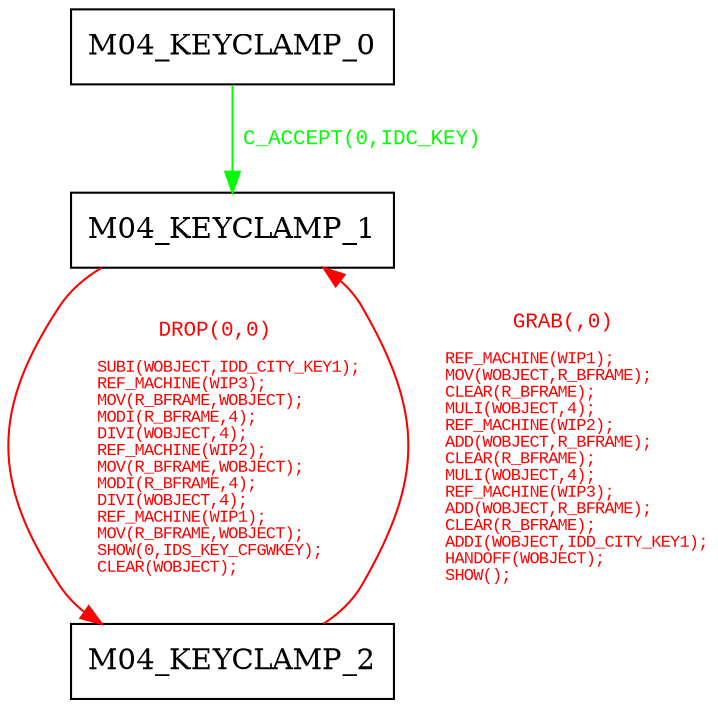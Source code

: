 digraph {
 node [shape=record];
"M04_KEYCLAMP_0" -> "M04_KEYCLAMP_1"[color=green, fontcolor=green, label=< <font face="Courier New" point-size="10">
C_ACCEPT(0,IDC_KEY)<br/>
</font>>];
"M04_KEYCLAMP_1" -> "M04_KEYCLAMP_2"[color=red, fontcolor=red, label=< <font face="Courier New" point-size="10">
DROP(0,0)<br/>
<font point-size="8"><br align="left"/>
    SUBI(WOBJECT,IDD_CITY_KEY1);<br align="left"/>
    REF_MACHINE(WIP3);<br align="left"/>
    MOV(R_BFRAME,WOBJECT);<br align="left"/>
    MODI(R_BFRAME,4);<br align="left"/>
    DIVI(WOBJECT,4);<br align="left"/>
    REF_MACHINE(WIP2);<br align="left"/>
    MOV(R_BFRAME,WOBJECT);<br align="left"/>
    MODI(R_BFRAME,4);<br align="left"/>
    DIVI(WOBJECT,4);<br align="left"/>
    REF_MACHINE(WIP1);<br align="left"/>
    MOV(R_BFRAME,WOBJECT);<br align="left"/>
    SHOW(0,IDS_KEY_CFGWKEY);<br align="left"/>
    CLEAR(WOBJECT);<br align="left"/>
</font></font>>];
"M04_KEYCLAMP_2" -> "M04_KEYCLAMP_1"[color=red, fontcolor=red, label=< <font face="Courier New" point-size="10">
GRAB(,0)<br/>
<font point-size="8"><br align="left"/>
    REF_MACHINE(WIP1);<br align="left"/>
    MOV(WOBJECT,R_BFRAME);<br align="left"/>
    CLEAR(R_BFRAME);<br align="left"/>
    MULI(WOBJECT,4);<br align="left"/>
    REF_MACHINE(WIP2);<br align="left"/>
    ADD(WOBJECT,R_BFRAME);<br align="left"/>
    CLEAR(R_BFRAME);<br align="left"/>
    MULI(WOBJECT,4);<br align="left"/>
    REF_MACHINE(WIP3);<br align="left"/>
    ADD(WOBJECT,R_BFRAME);<br align="left"/>
    CLEAR(R_BFRAME);<br align="left"/>
    ADDI(WOBJECT,IDD_CITY_KEY1);<br align="left"/>
    HANDOFF(WOBJECT);<br align="left"/>
    SHOW();<br align="left"/>
</font></font>>];
}
